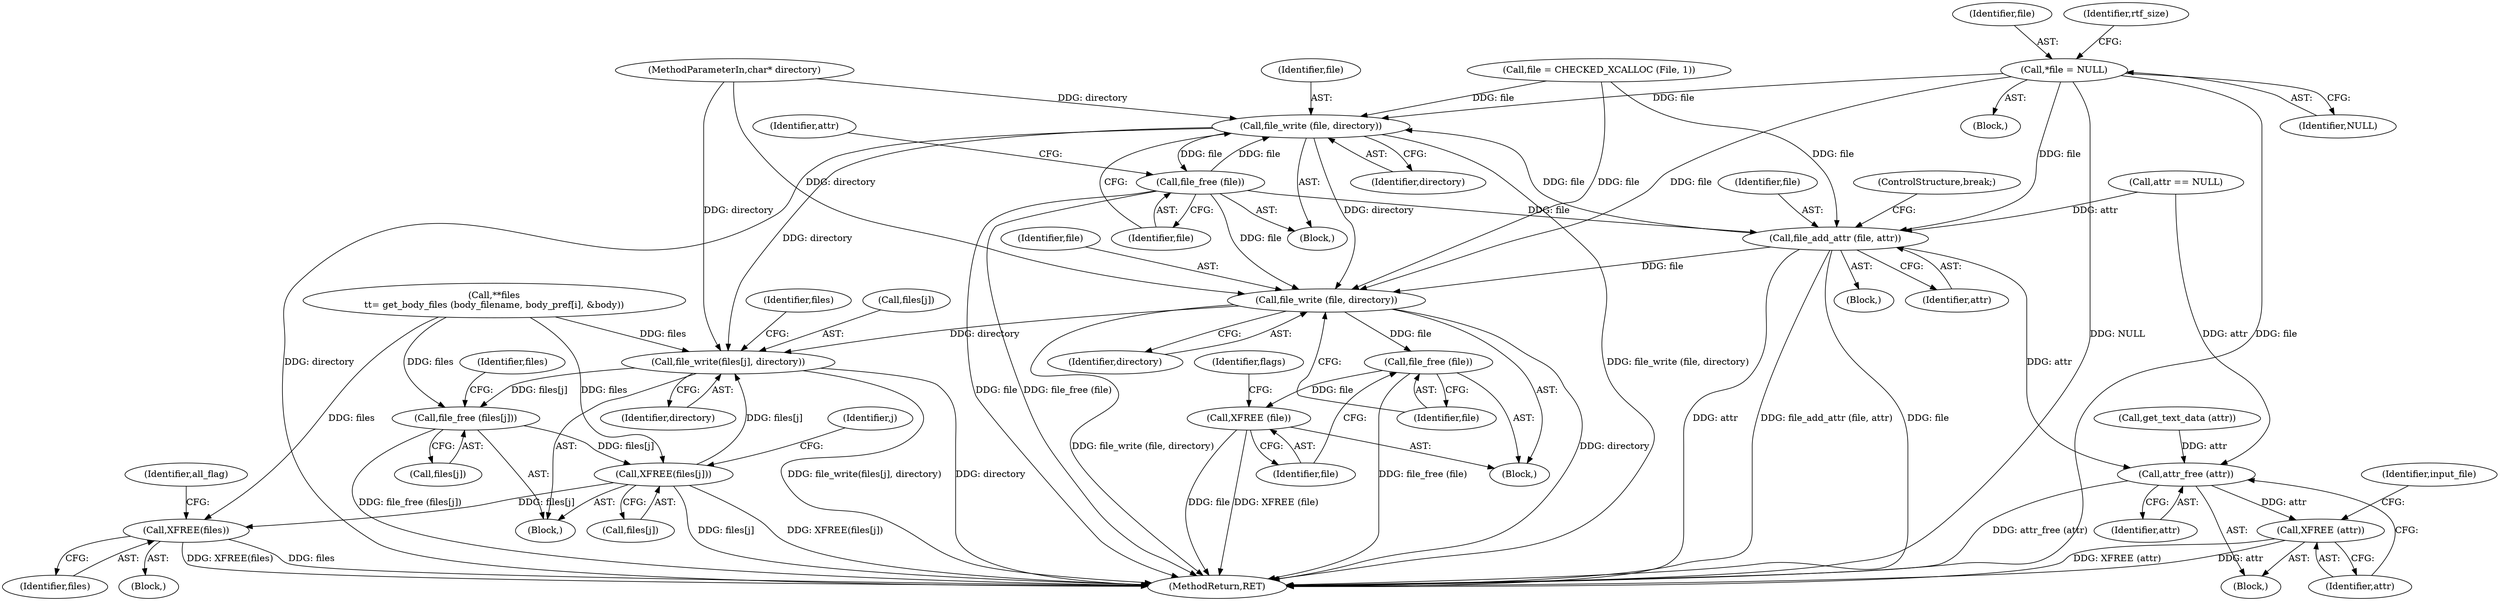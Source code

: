 digraph "0_tnef_8dccf79857ceeb7a6d3e42c1e762e7b865d5344d_1@pointer" {
"1000123" [label="(Call,*file = NULL)"];
"1000188" [label="(Call,file_write (file, directory))"];
"1000191" [label="(Call,file_free (file))"];
"1000300" [label="(Call,file_add_attr (file, attr))"];
"1000314" [label="(Call,attr_free (attr))"];
"1000316" [label="(Call,XFREE (attr))"];
"1000321" [label="(Call,file_write (file, directory))"];
"1000324" [label="(Call,file_free (file))"];
"1000326" [label="(Call,XFREE (file))"];
"1000385" [label="(Call,file_write(files[j], directory))"];
"1000390" [label="(Call,file_free (files[j]))"];
"1000394" [label="(Call,XFREE(files[j]))"];
"1000398" [label="(Call,XFREE(files))"];
"1000204" [label="(Block,)"];
"1000190" [label="(Identifier,directory)"];
"1000330" [label="(Identifier,flags)"];
"1000124" [label="(Identifier,file)"];
"1000385" [label="(Call,file_write(files[j], directory))"];
"1000192" [label="(Identifier,file)"];
"1000128" [label="(Identifier,rtf_size)"];
"1000321" [label="(Call,file_write (file, directory))"];
"1000168" [label="(Block,)"];
"1000389" [label="(Identifier,directory)"];
"1000324" [label="(Call,file_free (file))"];
"1000123" [label="(Call,*file = NULL)"];
"1000195" [label="(Call,file = CHECKED_XCALLOC (File, 1))"];
"1000390" [label="(Call,file_free (files[j]))"];
"1000383" [label="(Identifier,j)"];
"1000125" [label="(Identifier,NULL)"];
"1000314" [label="(Call,attr_free (attr))"];
"1000115" [label="(Block,)"];
"1000399" [label="(Identifier,files)"];
"1000386" [label="(Call,files[j])"];
"1000174" [label="(Call,attr == NULL)"];
"1000191" [label="(Call,file_free (file))"];
"1000187" [label="(Block,)"];
"1000315" [label="(Identifier,attr)"];
"1000217" [label="(Call,get_text_data (attr))"];
"1000327" [label="(Identifier,file)"];
"1000395" [label="(Call,files[j])"];
"1000392" [label="(Identifier,files)"];
"1000402" [label="(Identifier,all_flag)"];
"1000302" [label="(Identifier,attr)"];
"1000189" [label="(Identifier,file)"];
"1000301" [label="(Identifier,file)"];
"1000384" [label="(Block,)"];
"1000111" [label="(MethodParameterIn,char* directory)"];
"1000323" [label="(Identifier,directory)"];
"1000326" [label="(Call,XFREE (file))"];
"1000373" [label="(Block,)"];
"1000362" [label="(Call,**files\n\t\t= get_body_files (body_filename, body_pref[i], &body))"];
"1000300" [label="(Call,file_add_attr (file, attr))"];
"1000303" [label="(ControlStructure,break;)"];
"1000325" [label="(Identifier,file)"];
"1000396" [label="(Identifier,files)"];
"1000317" [label="(Identifier,attr)"];
"1000448" [label="(MethodReturn,RET)"];
"1000188" [label="(Call,file_write (file, directory))"];
"1000398" [label="(Call,XFREE(files))"];
"1000394" [label="(Call,XFREE(files[j]))"];
"1000322" [label="(Identifier,file)"];
"1000202" [label="(Identifier,attr)"];
"1000316" [label="(Call,XFREE (attr))"];
"1000167" [label="(Identifier,input_file)"];
"1000391" [label="(Call,files[j])"];
"1000320" [label="(Block,)"];
"1000123" -> "1000115"  [label="AST: "];
"1000123" -> "1000125"  [label="CFG: "];
"1000124" -> "1000123"  [label="AST: "];
"1000125" -> "1000123"  [label="AST: "];
"1000128" -> "1000123"  [label="CFG: "];
"1000123" -> "1000448"  [label="DDG: NULL"];
"1000123" -> "1000448"  [label="DDG: file"];
"1000123" -> "1000188"  [label="DDG: file"];
"1000123" -> "1000300"  [label="DDG: file"];
"1000123" -> "1000321"  [label="DDG: file"];
"1000188" -> "1000187"  [label="AST: "];
"1000188" -> "1000190"  [label="CFG: "];
"1000189" -> "1000188"  [label="AST: "];
"1000190" -> "1000188"  [label="AST: "];
"1000192" -> "1000188"  [label="CFG: "];
"1000188" -> "1000448"  [label="DDG: file_write (file, directory)"];
"1000188" -> "1000448"  [label="DDG: directory"];
"1000300" -> "1000188"  [label="DDG: file"];
"1000195" -> "1000188"  [label="DDG: file"];
"1000191" -> "1000188"  [label="DDG: file"];
"1000111" -> "1000188"  [label="DDG: directory"];
"1000188" -> "1000191"  [label="DDG: file"];
"1000188" -> "1000321"  [label="DDG: directory"];
"1000188" -> "1000385"  [label="DDG: directory"];
"1000191" -> "1000187"  [label="AST: "];
"1000191" -> "1000192"  [label="CFG: "];
"1000192" -> "1000191"  [label="AST: "];
"1000202" -> "1000191"  [label="CFG: "];
"1000191" -> "1000448"  [label="DDG: file_free (file)"];
"1000191" -> "1000448"  [label="DDG: file"];
"1000191" -> "1000300"  [label="DDG: file"];
"1000191" -> "1000321"  [label="DDG: file"];
"1000300" -> "1000204"  [label="AST: "];
"1000300" -> "1000302"  [label="CFG: "];
"1000301" -> "1000300"  [label="AST: "];
"1000302" -> "1000300"  [label="AST: "];
"1000303" -> "1000300"  [label="CFG: "];
"1000300" -> "1000448"  [label="DDG: file"];
"1000300" -> "1000448"  [label="DDG: attr"];
"1000300" -> "1000448"  [label="DDG: file_add_attr (file, attr)"];
"1000195" -> "1000300"  [label="DDG: file"];
"1000174" -> "1000300"  [label="DDG: attr"];
"1000300" -> "1000314"  [label="DDG: attr"];
"1000300" -> "1000321"  [label="DDG: file"];
"1000314" -> "1000168"  [label="AST: "];
"1000314" -> "1000315"  [label="CFG: "];
"1000315" -> "1000314"  [label="AST: "];
"1000317" -> "1000314"  [label="CFG: "];
"1000314" -> "1000448"  [label="DDG: attr_free (attr)"];
"1000217" -> "1000314"  [label="DDG: attr"];
"1000174" -> "1000314"  [label="DDG: attr"];
"1000314" -> "1000316"  [label="DDG: attr"];
"1000316" -> "1000168"  [label="AST: "];
"1000316" -> "1000317"  [label="CFG: "];
"1000317" -> "1000316"  [label="AST: "];
"1000167" -> "1000316"  [label="CFG: "];
"1000316" -> "1000448"  [label="DDG: XFREE (attr)"];
"1000316" -> "1000448"  [label="DDG: attr"];
"1000321" -> "1000320"  [label="AST: "];
"1000321" -> "1000323"  [label="CFG: "];
"1000322" -> "1000321"  [label="AST: "];
"1000323" -> "1000321"  [label="AST: "];
"1000325" -> "1000321"  [label="CFG: "];
"1000321" -> "1000448"  [label="DDG: directory"];
"1000321" -> "1000448"  [label="DDG: file_write (file, directory)"];
"1000195" -> "1000321"  [label="DDG: file"];
"1000111" -> "1000321"  [label="DDG: directory"];
"1000321" -> "1000324"  [label="DDG: file"];
"1000321" -> "1000385"  [label="DDG: directory"];
"1000324" -> "1000320"  [label="AST: "];
"1000324" -> "1000325"  [label="CFG: "];
"1000325" -> "1000324"  [label="AST: "];
"1000327" -> "1000324"  [label="CFG: "];
"1000324" -> "1000448"  [label="DDG: file_free (file)"];
"1000324" -> "1000326"  [label="DDG: file"];
"1000326" -> "1000320"  [label="AST: "];
"1000326" -> "1000327"  [label="CFG: "];
"1000327" -> "1000326"  [label="AST: "];
"1000330" -> "1000326"  [label="CFG: "];
"1000326" -> "1000448"  [label="DDG: XFREE (file)"];
"1000326" -> "1000448"  [label="DDG: file"];
"1000385" -> "1000384"  [label="AST: "];
"1000385" -> "1000389"  [label="CFG: "];
"1000386" -> "1000385"  [label="AST: "];
"1000389" -> "1000385"  [label="AST: "];
"1000392" -> "1000385"  [label="CFG: "];
"1000385" -> "1000448"  [label="DDG: directory"];
"1000385" -> "1000448"  [label="DDG: file_write(files[j], directory)"];
"1000362" -> "1000385"  [label="DDG: files"];
"1000394" -> "1000385"  [label="DDG: files[j]"];
"1000111" -> "1000385"  [label="DDG: directory"];
"1000385" -> "1000390"  [label="DDG: files[j]"];
"1000390" -> "1000384"  [label="AST: "];
"1000390" -> "1000391"  [label="CFG: "];
"1000391" -> "1000390"  [label="AST: "];
"1000396" -> "1000390"  [label="CFG: "];
"1000390" -> "1000448"  [label="DDG: file_free (files[j])"];
"1000362" -> "1000390"  [label="DDG: files"];
"1000390" -> "1000394"  [label="DDG: files[j]"];
"1000394" -> "1000384"  [label="AST: "];
"1000394" -> "1000395"  [label="CFG: "];
"1000395" -> "1000394"  [label="AST: "];
"1000383" -> "1000394"  [label="CFG: "];
"1000394" -> "1000448"  [label="DDG: XFREE(files[j])"];
"1000394" -> "1000448"  [label="DDG: files[j]"];
"1000362" -> "1000394"  [label="DDG: files"];
"1000394" -> "1000398"  [label="DDG: files[j]"];
"1000398" -> "1000373"  [label="AST: "];
"1000398" -> "1000399"  [label="CFG: "];
"1000399" -> "1000398"  [label="AST: "];
"1000402" -> "1000398"  [label="CFG: "];
"1000398" -> "1000448"  [label="DDG: XFREE(files)"];
"1000398" -> "1000448"  [label="DDG: files"];
"1000362" -> "1000398"  [label="DDG: files"];
}
